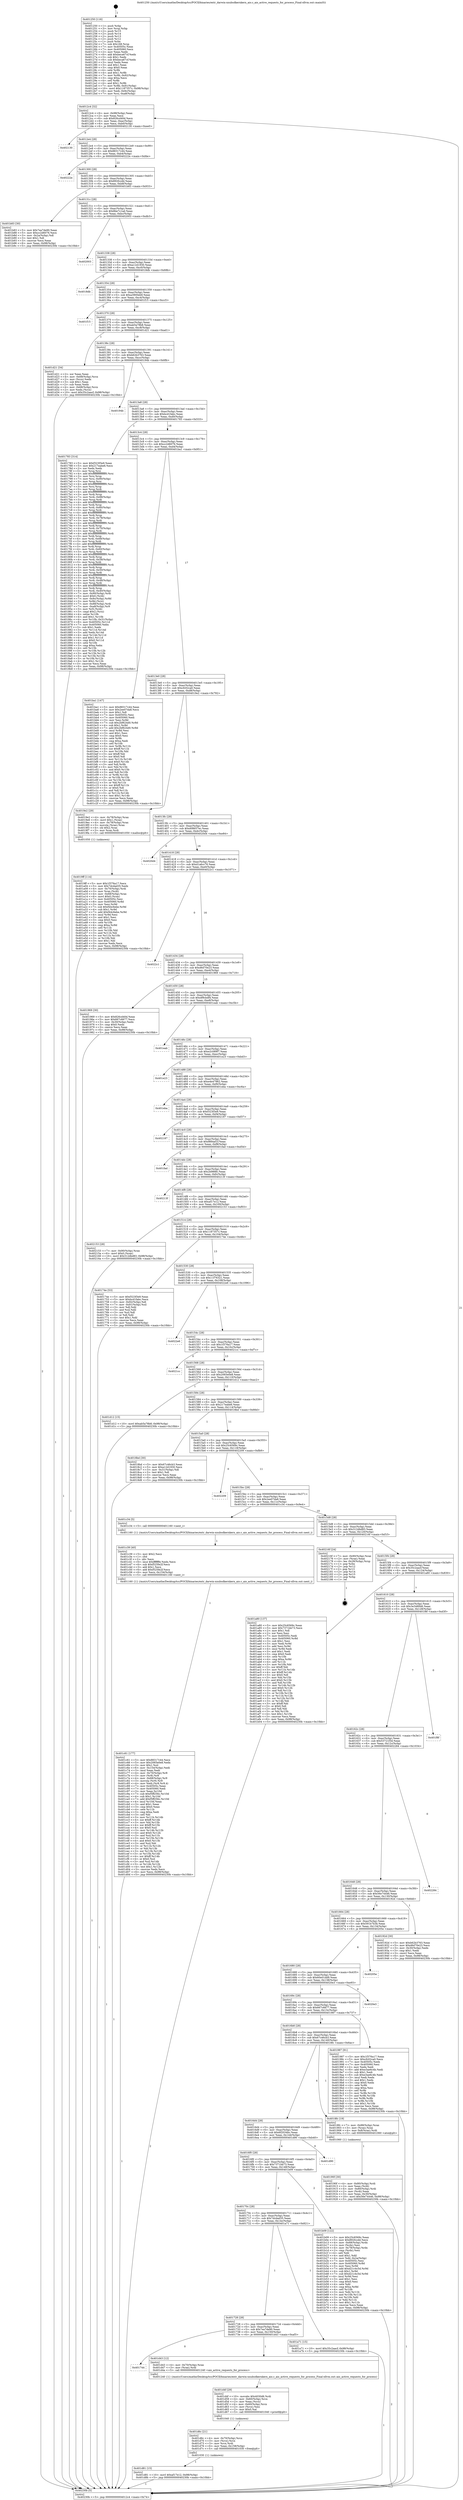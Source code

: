digraph "0x401250" {
  label = "0x401250 (/mnt/c/Users/mathe/Desktop/tcc/POCII/binaries/extr_darwin-xnubsdkernkern_aio.c_aio_active_requests_for_process_Final-ollvm.out::main(0))"
  labelloc = "t"
  node[shape=record]

  Entry [label="",width=0.3,height=0.3,shape=circle,fillcolor=black,style=filled]
  "0x4012c4" [label="{
     0x4012c4 [32]\l
     | [instrs]\l
     &nbsp;&nbsp;0x4012c4 \<+6\>: mov -0x98(%rbp),%eax\l
     &nbsp;&nbsp;0x4012ca \<+2\>: mov %eax,%ecx\l
     &nbsp;&nbsp;0x4012cc \<+6\>: sub $0x826cd40d,%ecx\l
     &nbsp;&nbsp;0x4012d2 \<+6\>: mov %eax,-0xac(%rbp)\l
     &nbsp;&nbsp;0x4012d8 \<+6\>: mov %ecx,-0xb0(%rbp)\l
     &nbsp;&nbsp;0x4012de \<+6\>: je 0000000000402130 \<main+0xee0\>\l
  }"]
  "0x402130" [label="{
     0x402130\l
  }", style=dashed]
  "0x4012e4" [label="{
     0x4012e4 [28]\l
     | [instrs]\l
     &nbsp;&nbsp;0x4012e4 \<+5\>: jmp 00000000004012e9 \<main+0x99\>\l
     &nbsp;&nbsp;0x4012e9 \<+6\>: mov -0xac(%rbp),%eax\l
     &nbsp;&nbsp;0x4012ef \<+5\>: sub $0x88317c44,%eax\l
     &nbsp;&nbsp;0x4012f4 \<+6\>: mov %eax,-0xb4(%rbp)\l
     &nbsp;&nbsp;0x4012fa \<+6\>: je 000000000040222e \<main+0xfde\>\l
  }"]
  Exit [label="",width=0.3,height=0.3,shape=circle,fillcolor=black,style=filled,peripheries=2]
  "0x40222e" [label="{
     0x40222e\l
  }", style=dashed]
  "0x401300" [label="{
     0x401300 [28]\l
     | [instrs]\l
     &nbsp;&nbsp;0x401300 \<+5\>: jmp 0000000000401305 \<main+0xb5\>\l
     &nbsp;&nbsp;0x401305 \<+6\>: mov -0xac(%rbp),%eax\l
     &nbsp;&nbsp;0x40130b \<+5\>: sub $0x892fccdd,%eax\l
     &nbsp;&nbsp;0x401310 \<+6\>: mov %eax,-0xb8(%rbp)\l
     &nbsp;&nbsp;0x401316 \<+6\>: je 0000000000401b83 \<main+0x933\>\l
  }"]
  "0x401d81" [label="{
     0x401d81 [15]\l
     | [instrs]\l
     &nbsp;&nbsp;0x401d81 \<+10\>: movl $0xaf17e12,-0x98(%rbp)\l
     &nbsp;&nbsp;0x401d8b \<+5\>: jmp 000000000040230b \<main+0x10bb\>\l
  }"]
  "0x401b83" [label="{
     0x401b83 [30]\l
     | [instrs]\l
     &nbsp;&nbsp;0x401b83 \<+5\>: mov $0x7ea7de90,%eax\l
     &nbsp;&nbsp;0x401b88 \<+5\>: mov $0xcc2d6076,%ecx\l
     &nbsp;&nbsp;0x401b8d \<+3\>: mov -0x2a(%rbp),%dl\l
     &nbsp;&nbsp;0x401b90 \<+3\>: test $0x1,%dl\l
     &nbsp;&nbsp;0x401b93 \<+3\>: cmovne %ecx,%eax\l
     &nbsp;&nbsp;0x401b96 \<+6\>: mov %eax,-0x98(%rbp)\l
     &nbsp;&nbsp;0x401b9c \<+5\>: jmp 000000000040230b \<main+0x10bb\>\l
  }"]
  "0x40131c" [label="{
     0x40131c [28]\l
     | [instrs]\l
     &nbsp;&nbsp;0x40131c \<+5\>: jmp 0000000000401321 \<main+0xd1\>\l
     &nbsp;&nbsp;0x401321 \<+6\>: mov -0xac(%rbp),%eax\l
     &nbsp;&nbsp;0x401327 \<+5\>: sub $0x8be7c1ad,%eax\l
     &nbsp;&nbsp;0x40132c \<+6\>: mov %eax,-0xbc(%rbp)\l
     &nbsp;&nbsp;0x401332 \<+6\>: je 0000000000402003 \<main+0xdb3\>\l
  }"]
  "0x401d6c" [label="{
     0x401d6c [21]\l
     | [instrs]\l
     &nbsp;&nbsp;0x401d6c \<+4\>: mov -0x70(%rbp),%rcx\l
     &nbsp;&nbsp;0x401d70 \<+3\>: mov (%rcx),%rcx\l
     &nbsp;&nbsp;0x401d73 \<+3\>: mov %rcx,%rdi\l
     &nbsp;&nbsp;0x401d76 \<+6\>: mov %eax,-0x158(%rbp)\l
     &nbsp;&nbsp;0x401d7c \<+5\>: call 0000000000401030 \<free@plt\>\l
     | [calls]\l
     &nbsp;&nbsp;0x401030 \{1\} (unknown)\l
  }"]
  "0x402003" [label="{
     0x402003\l
  }", style=dashed]
  "0x401338" [label="{
     0x401338 [28]\l
     | [instrs]\l
     &nbsp;&nbsp;0x401338 \<+5\>: jmp 000000000040133d \<main+0xed\>\l
     &nbsp;&nbsp;0x40133d \<+6\>: mov -0xac(%rbp),%eax\l
     &nbsp;&nbsp;0x401343 \<+5\>: sub $0xa12d1930,%eax\l
     &nbsp;&nbsp;0x401348 \<+6\>: mov %eax,-0xc0(%rbp)\l
     &nbsp;&nbsp;0x40134e \<+6\>: je 00000000004018db \<main+0x68b\>\l
  }"]
  "0x401d4f" [label="{
     0x401d4f [29]\l
     | [instrs]\l
     &nbsp;&nbsp;0x401d4f \<+10\>: movabs $0x4030d6,%rdi\l
     &nbsp;&nbsp;0x401d59 \<+4\>: mov -0x60(%rbp),%rcx\l
     &nbsp;&nbsp;0x401d5d \<+2\>: mov %eax,(%rcx)\l
     &nbsp;&nbsp;0x401d5f \<+4\>: mov -0x60(%rbp),%rcx\l
     &nbsp;&nbsp;0x401d63 \<+2\>: mov (%rcx),%esi\l
     &nbsp;&nbsp;0x401d65 \<+2\>: mov $0x0,%al\l
     &nbsp;&nbsp;0x401d67 \<+5\>: call 0000000000401040 \<printf@plt\>\l
     | [calls]\l
     &nbsp;&nbsp;0x401040 \{1\} (unknown)\l
  }"]
  "0x4018db" [label="{
     0x4018db\l
  }", style=dashed]
  "0x401354" [label="{
     0x401354 [28]\l
     | [instrs]\l
     &nbsp;&nbsp;0x401354 \<+5\>: jmp 0000000000401359 \<main+0x109\>\l
     &nbsp;&nbsp;0x401359 \<+6\>: mov -0xac(%rbp),%eax\l
     &nbsp;&nbsp;0x40135f \<+5\>: sub $0xa3900eb9,%eax\l
     &nbsp;&nbsp;0x401364 \<+6\>: mov %eax,-0xc4(%rbp)\l
     &nbsp;&nbsp;0x40136a \<+6\>: je 0000000000401f15 \<main+0xcc5\>\l
  }"]
  "0x401744" [label="{
     0x401744\l
  }", style=dashed]
  "0x401f15" [label="{
     0x401f15\l
  }", style=dashed]
  "0x401370" [label="{
     0x401370 [28]\l
     | [instrs]\l
     &nbsp;&nbsp;0x401370 \<+5\>: jmp 0000000000401375 \<main+0x125\>\l
     &nbsp;&nbsp;0x401375 \<+6\>: mov -0xac(%rbp),%eax\l
     &nbsp;&nbsp;0x40137b \<+5\>: sub $0xab5a78b8,%eax\l
     &nbsp;&nbsp;0x401380 \<+6\>: mov %eax,-0xc8(%rbp)\l
     &nbsp;&nbsp;0x401386 \<+6\>: je 0000000000401d21 \<main+0xad1\>\l
  }"]
  "0x401d43" [label="{
     0x401d43 [12]\l
     | [instrs]\l
     &nbsp;&nbsp;0x401d43 \<+4\>: mov -0x70(%rbp),%rax\l
     &nbsp;&nbsp;0x401d47 \<+3\>: mov (%rax),%rdi\l
     &nbsp;&nbsp;0x401d4a \<+5\>: call 0000000000401240 \<aio_active_requests_for_process\>\l
     | [calls]\l
     &nbsp;&nbsp;0x401240 \{1\} (/mnt/c/Users/mathe/Desktop/tcc/POCII/binaries/extr_darwin-xnubsdkernkern_aio.c_aio_active_requests_for_process_Final-ollvm.out::aio_active_requests_for_process)\l
  }"]
  "0x401d21" [label="{
     0x401d21 [34]\l
     | [instrs]\l
     &nbsp;&nbsp;0x401d21 \<+2\>: xor %eax,%eax\l
     &nbsp;&nbsp;0x401d23 \<+4\>: mov -0x68(%rbp),%rcx\l
     &nbsp;&nbsp;0x401d27 \<+2\>: mov (%rcx),%edx\l
     &nbsp;&nbsp;0x401d29 \<+3\>: sub $0x1,%eax\l
     &nbsp;&nbsp;0x401d2c \<+2\>: sub %eax,%edx\l
     &nbsp;&nbsp;0x401d2e \<+4\>: mov -0x68(%rbp),%rcx\l
     &nbsp;&nbsp;0x401d32 \<+2\>: mov %edx,(%rcx)\l
     &nbsp;&nbsp;0x401d34 \<+10\>: movl $0x35c2aacf,-0x98(%rbp)\l
     &nbsp;&nbsp;0x401d3e \<+5\>: jmp 000000000040230b \<main+0x10bb\>\l
  }"]
  "0x40138c" [label="{
     0x40138c [28]\l
     | [instrs]\l
     &nbsp;&nbsp;0x40138c \<+5\>: jmp 0000000000401391 \<main+0x141\>\l
     &nbsp;&nbsp;0x401391 \<+6\>: mov -0xac(%rbp),%eax\l
     &nbsp;&nbsp;0x401397 \<+5\>: sub $0xb62b3763,%eax\l
     &nbsp;&nbsp;0x40139c \<+6\>: mov %eax,-0xcc(%rbp)\l
     &nbsp;&nbsp;0x4013a2 \<+6\>: je 000000000040194b \<main+0x6fb\>\l
  }"]
  "0x401c61" [label="{
     0x401c61 [177]\l
     | [instrs]\l
     &nbsp;&nbsp;0x401c61 \<+5\>: mov $0x88317c44,%ecx\l
     &nbsp;&nbsp;0x401c66 \<+5\>: mov $0x2065e0e8,%edx\l
     &nbsp;&nbsp;0x401c6b \<+3\>: mov $0x1,%sil\l
     &nbsp;&nbsp;0x401c6e \<+6\>: mov -0x154(%rbp),%edi\l
     &nbsp;&nbsp;0x401c74 \<+3\>: imul %eax,%edi\l
     &nbsp;&nbsp;0x401c77 \<+4\>: mov -0x70(%rbp),%r8\l
     &nbsp;&nbsp;0x401c7b \<+3\>: mov (%r8),%r8\l
     &nbsp;&nbsp;0x401c7e \<+4\>: mov -0x68(%rbp),%r9\l
     &nbsp;&nbsp;0x401c82 \<+3\>: movslq (%r9),%r9\l
     &nbsp;&nbsp;0x401c85 \<+4\>: mov %edi,(%r8,%r9,4)\l
     &nbsp;&nbsp;0x401c89 \<+7\>: mov 0x40505c,%eax\l
     &nbsp;&nbsp;0x401c90 \<+7\>: mov 0x405060,%edi\l
     &nbsp;&nbsp;0x401c97 \<+3\>: mov %eax,%r10d\l
     &nbsp;&nbsp;0x401c9a \<+7\>: sub $0xf5ff256c,%r10d\l
     &nbsp;&nbsp;0x401ca1 \<+4\>: sub $0x1,%r10d\l
     &nbsp;&nbsp;0x401ca5 \<+7\>: add $0xf5ff256c,%r10d\l
     &nbsp;&nbsp;0x401cac \<+4\>: imul %r10d,%eax\l
     &nbsp;&nbsp;0x401cb0 \<+3\>: and $0x1,%eax\l
     &nbsp;&nbsp;0x401cb3 \<+3\>: cmp $0x0,%eax\l
     &nbsp;&nbsp;0x401cb6 \<+4\>: sete %r11b\l
     &nbsp;&nbsp;0x401cba \<+3\>: cmp $0xa,%edi\l
     &nbsp;&nbsp;0x401cbd \<+3\>: setl %bl\l
     &nbsp;&nbsp;0x401cc0 \<+3\>: mov %r11b,%r14b\l
     &nbsp;&nbsp;0x401cc3 \<+4\>: xor $0xff,%r14b\l
     &nbsp;&nbsp;0x401cc7 \<+3\>: mov %bl,%r15b\l
     &nbsp;&nbsp;0x401cca \<+4\>: xor $0xff,%r15b\l
     &nbsp;&nbsp;0x401cce \<+4\>: xor $0x0,%sil\l
     &nbsp;&nbsp;0x401cd2 \<+3\>: mov %r14b,%r12b\l
     &nbsp;&nbsp;0x401cd5 \<+4\>: and $0x0,%r12b\l
     &nbsp;&nbsp;0x401cd9 \<+3\>: and %sil,%r11b\l
     &nbsp;&nbsp;0x401cdc \<+3\>: mov %r15b,%r13b\l
     &nbsp;&nbsp;0x401cdf \<+4\>: and $0x0,%r13b\l
     &nbsp;&nbsp;0x401ce3 \<+3\>: and %sil,%bl\l
     &nbsp;&nbsp;0x401ce6 \<+3\>: or %r11b,%r12b\l
     &nbsp;&nbsp;0x401ce9 \<+3\>: or %bl,%r13b\l
     &nbsp;&nbsp;0x401cec \<+3\>: xor %r13b,%r12b\l
     &nbsp;&nbsp;0x401cef \<+3\>: or %r15b,%r14b\l
     &nbsp;&nbsp;0x401cf2 \<+4\>: xor $0xff,%r14b\l
     &nbsp;&nbsp;0x401cf6 \<+4\>: or $0x0,%sil\l
     &nbsp;&nbsp;0x401cfa \<+3\>: and %sil,%r14b\l
     &nbsp;&nbsp;0x401cfd \<+3\>: or %r14b,%r12b\l
     &nbsp;&nbsp;0x401d00 \<+4\>: test $0x1,%r12b\l
     &nbsp;&nbsp;0x401d04 \<+3\>: cmovne %edx,%ecx\l
     &nbsp;&nbsp;0x401d07 \<+6\>: mov %ecx,-0x98(%rbp)\l
     &nbsp;&nbsp;0x401d0d \<+5\>: jmp 000000000040230b \<main+0x10bb\>\l
  }"]
  "0x40194b" [label="{
     0x40194b\l
  }", style=dashed]
  "0x4013a8" [label="{
     0x4013a8 [28]\l
     | [instrs]\l
     &nbsp;&nbsp;0x4013a8 \<+5\>: jmp 00000000004013ad \<main+0x15d\>\l
     &nbsp;&nbsp;0x4013ad \<+6\>: mov -0xac(%rbp),%eax\l
     &nbsp;&nbsp;0x4013b3 \<+5\>: sub $0xbcd1fabc,%eax\l
     &nbsp;&nbsp;0x4013b8 \<+6\>: mov %eax,-0xd0(%rbp)\l
     &nbsp;&nbsp;0x4013be \<+6\>: je 0000000000401783 \<main+0x533\>\l
  }"]
  "0x401c39" [label="{
     0x401c39 [40]\l
     | [instrs]\l
     &nbsp;&nbsp;0x401c39 \<+5\>: mov $0x2,%ecx\l
     &nbsp;&nbsp;0x401c3e \<+1\>: cltd\l
     &nbsp;&nbsp;0x401c3f \<+2\>: idiv %ecx\l
     &nbsp;&nbsp;0x401c41 \<+6\>: imul $0xfffffffe,%edx,%ecx\l
     &nbsp;&nbsp;0x401c47 \<+6\>: sub $0xf525fe2f,%ecx\l
     &nbsp;&nbsp;0x401c4d \<+3\>: add $0x1,%ecx\l
     &nbsp;&nbsp;0x401c50 \<+6\>: add $0xf525fe2f,%ecx\l
     &nbsp;&nbsp;0x401c56 \<+6\>: mov %ecx,-0x154(%rbp)\l
     &nbsp;&nbsp;0x401c5c \<+5\>: call 0000000000401160 \<next_i\>\l
     | [calls]\l
     &nbsp;&nbsp;0x401160 \{1\} (/mnt/c/Users/mathe/Desktop/tcc/POCII/binaries/extr_darwin-xnubsdkernkern_aio.c_aio_active_requests_for_process_Final-ollvm.out::next_i)\l
  }"]
  "0x401783" [label="{
     0x401783 [314]\l
     | [instrs]\l
     &nbsp;&nbsp;0x401783 \<+5\>: mov $0xf323f3e9,%eax\l
     &nbsp;&nbsp;0x401788 \<+5\>: mov $0x217eabe6,%ecx\l
     &nbsp;&nbsp;0x40178d \<+2\>: xor %edx,%edx\l
     &nbsp;&nbsp;0x40178f \<+3\>: mov %rsp,%rsi\l
     &nbsp;&nbsp;0x401792 \<+4\>: add $0xfffffffffffffff0,%rsi\l
     &nbsp;&nbsp;0x401796 \<+3\>: mov %rsi,%rsp\l
     &nbsp;&nbsp;0x401799 \<+7\>: mov %rsi,-0x90(%rbp)\l
     &nbsp;&nbsp;0x4017a0 \<+3\>: mov %rsp,%rsi\l
     &nbsp;&nbsp;0x4017a3 \<+4\>: add $0xfffffffffffffff0,%rsi\l
     &nbsp;&nbsp;0x4017a7 \<+3\>: mov %rsi,%rsp\l
     &nbsp;&nbsp;0x4017aa \<+3\>: mov %rsp,%rdi\l
     &nbsp;&nbsp;0x4017ad \<+4\>: add $0xfffffffffffffff0,%rdi\l
     &nbsp;&nbsp;0x4017b1 \<+3\>: mov %rdi,%rsp\l
     &nbsp;&nbsp;0x4017b4 \<+7\>: mov %rdi,-0x88(%rbp)\l
     &nbsp;&nbsp;0x4017bb \<+3\>: mov %rsp,%rdi\l
     &nbsp;&nbsp;0x4017be \<+4\>: add $0xfffffffffffffff0,%rdi\l
     &nbsp;&nbsp;0x4017c2 \<+3\>: mov %rdi,%rsp\l
     &nbsp;&nbsp;0x4017c5 \<+4\>: mov %rdi,-0x80(%rbp)\l
     &nbsp;&nbsp;0x4017c9 \<+3\>: mov %rsp,%rdi\l
     &nbsp;&nbsp;0x4017cc \<+4\>: add $0xfffffffffffffff0,%rdi\l
     &nbsp;&nbsp;0x4017d0 \<+3\>: mov %rdi,%rsp\l
     &nbsp;&nbsp;0x4017d3 \<+4\>: mov %rdi,-0x78(%rbp)\l
     &nbsp;&nbsp;0x4017d7 \<+3\>: mov %rsp,%rdi\l
     &nbsp;&nbsp;0x4017da \<+4\>: add $0xfffffffffffffff0,%rdi\l
     &nbsp;&nbsp;0x4017de \<+3\>: mov %rdi,%rsp\l
     &nbsp;&nbsp;0x4017e1 \<+4\>: mov %rdi,-0x70(%rbp)\l
     &nbsp;&nbsp;0x4017e5 \<+3\>: mov %rsp,%rdi\l
     &nbsp;&nbsp;0x4017e8 \<+4\>: add $0xfffffffffffffff0,%rdi\l
     &nbsp;&nbsp;0x4017ec \<+3\>: mov %rdi,%rsp\l
     &nbsp;&nbsp;0x4017ef \<+4\>: mov %rdi,-0x68(%rbp)\l
     &nbsp;&nbsp;0x4017f3 \<+3\>: mov %rsp,%rdi\l
     &nbsp;&nbsp;0x4017f6 \<+4\>: add $0xfffffffffffffff0,%rdi\l
     &nbsp;&nbsp;0x4017fa \<+3\>: mov %rdi,%rsp\l
     &nbsp;&nbsp;0x4017fd \<+4\>: mov %rdi,-0x60(%rbp)\l
     &nbsp;&nbsp;0x401801 \<+3\>: mov %rsp,%rdi\l
     &nbsp;&nbsp;0x401804 \<+4\>: add $0xfffffffffffffff0,%rdi\l
     &nbsp;&nbsp;0x401808 \<+3\>: mov %rdi,%rsp\l
     &nbsp;&nbsp;0x40180b \<+4\>: mov %rdi,-0x58(%rbp)\l
     &nbsp;&nbsp;0x40180f \<+3\>: mov %rsp,%rdi\l
     &nbsp;&nbsp;0x401812 \<+4\>: add $0xfffffffffffffff0,%rdi\l
     &nbsp;&nbsp;0x401816 \<+3\>: mov %rdi,%rsp\l
     &nbsp;&nbsp;0x401819 \<+4\>: mov %rdi,-0x50(%rbp)\l
     &nbsp;&nbsp;0x40181d \<+3\>: mov %rsp,%rdi\l
     &nbsp;&nbsp;0x401820 \<+4\>: add $0xfffffffffffffff0,%rdi\l
     &nbsp;&nbsp;0x401824 \<+3\>: mov %rdi,%rsp\l
     &nbsp;&nbsp;0x401827 \<+4\>: mov %rdi,-0x48(%rbp)\l
     &nbsp;&nbsp;0x40182b \<+3\>: mov %rsp,%rdi\l
     &nbsp;&nbsp;0x40182e \<+4\>: add $0xfffffffffffffff0,%rdi\l
     &nbsp;&nbsp;0x401832 \<+3\>: mov %rdi,%rsp\l
     &nbsp;&nbsp;0x401835 \<+4\>: mov %rdi,-0x40(%rbp)\l
     &nbsp;&nbsp;0x401839 \<+7\>: mov -0x90(%rbp),%rdi\l
     &nbsp;&nbsp;0x401840 \<+6\>: movl $0x0,(%rdi)\l
     &nbsp;&nbsp;0x401846 \<+7\>: mov -0x9c(%rbp),%r8d\l
     &nbsp;&nbsp;0x40184d \<+3\>: mov %r8d,(%rsi)\l
     &nbsp;&nbsp;0x401850 \<+7\>: mov -0x88(%rbp),%rdi\l
     &nbsp;&nbsp;0x401857 \<+7\>: mov -0xa8(%rbp),%r9\l
     &nbsp;&nbsp;0x40185e \<+3\>: mov %r9,(%rdi)\l
     &nbsp;&nbsp;0x401861 \<+3\>: cmpl $0x2,(%rsi)\l
     &nbsp;&nbsp;0x401864 \<+4\>: setne %r10b\l
     &nbsp;&nbsp;0x401868 \<+4\>: and $0x1,%r10b\l
     &nbsp;&nbsp;0x40186c \<+4\>: mov %r10b,-0x31(%rbp)\l
     &nbsp;&nbsp;0x401870 \<+8\>: mov 0x40505c,%r11d\l
     &nbsp;&nbsp;0x401878 \<+7\>: mov 0x405060,%ebx\l
     &nbsp;&nbsp;0x40187f \<+3\>: sub $0x1,%edx\l
     &nbsp;&nbsp;0x401882 \<+3\>: mov %r11d,%r14d\l
     &nbsp;&nbsp;0x401885 \<+3\>: add %edx,%r14d\l
     &nbsp;&nbsp;0x401888 \<+4\>: imul %r14d,%r11d\l
     &nbsp;&nbsp;0x40188c \<+4\>: and $0x1,%r11d\l
     &nbsp;&nbsp;0x401890 \<+4\>: cmp $0x0,%r11d\l
     &nbsp;&nbsp;0x401894 \<+4\>: sete %r10b\l
     &nbsp;&nbsp;0x401898 \<+3\>: cmp $0xa,%ebx\l
     &nbsp;&nbsp;0x40189b \<+4\>: setl %r15b\l
     &nbsp;&nbsp;0x40189f \<+3\>: mov %r10b,%r12b\l
     &nbsp;&nbsp;0x4018a2 \<+3\>: and %r15b,%r12b\l
     &nbsp;&nbsp;0x4018a5 \<+3\>: xor %r15b,%r10b\l
     &nbsp;&nbsp;0x4018a8 \<+3\>: or %r10b,%r12b\l
     &nbsp;&nbsp;0x4018ab \<+4\>: test $0x1,%r12b\l
     &nbsp;&nbsp;0x4018af \<+3\>: cmovne %ecx,%eax\l
     &nbsp;&nbsp;0x4018b2 \<+6\>: mov %eax,-0x98(%rbp)\l
     &nbsp;&nbsp;0x4018b8 \<+5\>: jmp 000000000040230b \<main+0x10bb\>\l
  }"]
  "0x4013c4" [label="{
     0x4013c4 [28]\l
     | [instrs]\l
     &nbsp;&nbsp;0x4013c4 \<+5\>: jmp 00000000004013c9 \<main+0x179\>\l
     &nbsp;&nbsp;0x4013c9 \<+6\>: mov -0xac(%rbp),%eax\l
     &nbsp;&nbsp;0x4013cf \<+5\>: sub $0xcc2d6076,%eax\l
     &nbsp;&nbsp;0x4013d4 \<+6\>: mov %eax,-0xd4(%rbp)\l
     &nbsp;&nbsp;0x4013da \<+6\>: je 0000000000401ba1 \<main+0x951\>\l
  }"]
  "0x401728" [label="{
     0x401728 [28]\l
     | [instrs]\l
     &nbsp;&nbsp;0x401728 \<+5\>: jmp 000000000040172d \<main+0x4dd\>\l
     &nbsp;&nbsp;0x40172d \<+6\>: mov -0xac(%rbp),%eax\l
     &nbsp;&nbsp;0x401733 \<+5\>: sub $0x7ea7de90,%eax\l
     &nbsp;&nbsp;0x401738 \<+6\>: mov %eax,-0x150(%rbp)\l
     &nbsp;&nbsp;0x40173e \<+6\>: je 0000000000401d43 \<main+0xaf3\>\l
  }"]
  "0x401ba1" [label="{
     0x401ba1 [147]\l
     | [instrs]\l
     &nbsp;&nbsp;0x401ba1 \<+5\>: mov $0x88317c44,%eax\l
     &nbsp;&nbsp;0x401ba6 \<+5\>: mov $0x2ee07da8,%ecx\l
     &nbsp;&nbsp;0x401bab \<+2\>: mov $0x1,%dl\l
     &nbsp;&nbsp;0x401bad \<+7\>: mov 0x40505c,%esi\l
     &nbsp;&nbsp;0x401bb4 \<+7\>: mov 0x405060,%edi\l
     &nbsp;&nbsp;0x401bbb \<+3\>: mov %esi,%r8d\l
     &nbsp;&nbsp;0x401bbe \<+7\>: sub $0x2bf624d0,%r8d\l
     &nbsp;&nbsp;0x401bc5 \<+4\>: sub $0x1,%r8d\l
     &nbsp;&nbsp;0x401bc9 \<+7\>: add $0x2bf624d0,%r8d\l
     &nbsp;&nbsp;0x401bd0 \<+4\>: imul %r8d,%esi\l
     &nbsp;&nbsp;0x401bd4 \<+3\>: and $0x1,%esi\l
     &nbsp;&nbsp;0x401bd7 \<+3\>: cmp $0x0,%esi\l
     &nbsp;&nbsp;0x401bda \<+4\>: sete %r9b\l
     &nbsp;&nbsp;0x401bde \<+3\>: cmp $0xa,%edi\l
     &nbsp;&nbsp;0x401be1 \<+4\>: setl %r10b\l
     &nbsp;&nbsp;0x401be5 \<+3\>: mov %r9b,%r11b\l
     &nbsp;&nbsp;0x401be8 \<+4\>: xor $0xff,%r11b\l
     &nbsp;&nbsp;0x401bec \<+3\>: mov %r10b,%bl\l
     &nbsp;&nbsp;0x401bef \<+3\>: xor $0xff,%bl\l
     &nbsp;&nbsp;0x401bf2 \<+3\>: xor $0x0,%dl\l
     &nbsp;&nbsp;0x401bf5 \<+3\>: mov %r11b,%r14b\l
     &nbsp;&nbsp;0x401bf8 \<+4\>: and $0x0,%r14b\l
     &nbsp;&nbsp;0x401bfc \<+3\>: and %dl,%r9b\l
     &nbsp;&nbsp;0x401bff \<+3\>: mov %bl,%r15b\l
     &nbsp;&nbsp;0x401c02 \<+4\>: and $0x0,%r15b\l
     &nbsp;&nbsp;0x401c06 \<+3\>: and %dl,%r10b\l
     &nbsp;&nbsp;0x401c09 \<+3\>: or %r9b,%r14b\l
     &nbsp;&nbsp;0x401c0c \<+3\>: or %r10b,%r15b\l
     &nbsp;&nbsp;0x401c0f \<+3\>: xor %r15b,%r14b\l
     &nbsp;&nbsp;0x401c12 \<+3\>: or %bl,%r11b\l
     &nbsp;&nbsp;0x401c15 \<+4\>: xor $0xff,%r11b\l
     &nbsp;&nbsp;0x401c19 \<+3\>: or $0x0,%dl\l
     &nbsp;&nbsp;0x401c1c \<+3\>: and %dl,%r11b\l
     &nbsp;&nbsp;0x401c1f \<+3\>: or %r11b,%r14b\l
     &nbsp;&nbsp;0x401c22 \<+4\>: test $0x1,%r14b\l
     &nbsp;&nbsp;0x401c26 \<+3\>: cmovne %ecx,%eax\l
     &nbsp;&nbsp;0x401c29 \<+6\>: mov %eax,-0x98(%rbp)\l
     &nbsp;&nbsp;0x401c2f \<+5\>: jmp 000000000040230b \<main+0x10bb\>\l
  }"]
  "0x4013e0" [label="{
     0x4013e0 [28]\l
     | [instrs]\l
     &nbsp;&nbsp;0x4013e0 \<+5\>: jmp 00000000004013e5 \<main+0x195\>\l
     &nbsp;&nbsp;0x4013e5 \<+6\>: mov -0xac(%rbp),%eax\l
     &nbsp;&nbsp;0x4013eb \<+5\>: sub $0xcfc02ca0,%eax\l
     &nbsp;&nbsp;0x4013f0 \<+6\>: mov %eax,-0xd8(%rbp)\l
     &nbsp;&nbsp;0x4013f6 \<+6\>: je 00000000004019e2 \<main+0x792\>\l
  }"]
  "0x401a71" [label="{
     0x401a71 [15]\l
     | [instrs]\l
     &nbsp;&nbsp;0x401a71 \<+10\>: movl $0x35c2aacf,-0x98(%rbp)\l
     &nbsp;&nbsp;0x401a7b \<+5\>: jmp 000000000040230b \<main+0x10bb\>\l
  }"]
  "0x4019e2" [label="{
     0x4019e2 [29]\l
     | [instrs]\l
     &nbsp;&nbsp;0x4019e2 \<+4\>: mov -0x78(%rbp),%rax\l
     &nbsp;&nbsp;0x4019e6 \<+6\>: movl $0x1,(%rax)\l
     &nbsp;&nbsp;0x4019ec \<+4\>: mov -0x78(%rbp),%rax\l
     &nbsp;&nbsp;0x4019f0 \<+3\>: movslq (%rax),%rax\l
     &nbsp;&nbsp;0x4019f3 \<+4\>: shl $0x2,%rax\l
     &nbsp;&nbsp;0x4019f7 \<+3\>: mov %rax,%rdi\l
     &nbsp;&nbsp;0x4019fa \<+5\>: call 0000000000401050 \<malloc@plt\>\l
     | [calls]\l
     &nbsp;&nbsp;0x401050 \{1\} (unknown)\l
  }"]
  "0x4013fc" [label="{
     0x4013fc [28]\l
     | [instrs]\l
     &nbsp;&nbsp;0x4013fc \<+5\>: jmp 0000000000401401 \<main+0x1b1\>\l
     &nbsp;&nbsp;0x401401 \<+6\>: mov -0xac(%rbp),%eax\l
     &nbsp;&nbsp;0x401407 \<+5\>: sub $0xd08657ec,%eax\l
     &nbsp;&nbsp;0x40140c \<+6\>: mov %eax,-0xdc(%rbp)\l
     &nbsp;&nbsp;0x401412 \<+6\>: je 00000000004020d4 \<main+0xe84\>\l
  }"]
  "0x40170c" [label="{
     0x40170c [28]\l
     | [instrs]\l
     &nbsp;&nbsp;0x40170c \<+5\>: jmp 0000000000401711 \<main+0x4c1\>\l
     &nbsp;&nbsp;0x401711 \<+6\>: mov -0xac(%rbp),%eax\l
     &nbsp;&nbsp;0x401717 \<+5\>: sub $0x7dcdad35,%eax\l
     &nbsp;&nbsp;0x40171c \<+6\>: mov %eax,-0x14c(%rbp)\l
     &nbsp;&nbsp;0x401722 \<+6\>: je 0000000000401a71 \<main+0x821\>\l
  }"]
  "0x4020d4" [label="{
     0x4020d4\l
  }", style=dashed]
  "0x401418" [label="{
     0x401418 [28]\l
     | [instrs]\l
     &nbsp;&nbsp;0x401418 \<+5\>: jmp 000000000040141d \<main+0x1cd\>\l
     &nbsp;&nbsp;0x40141d \<+6\>: mov -0xac(%rbp),%eax\l
     &nbsp;&nbsp;0x401423 \<+5\>: sub $0xd1a6cc76,%eax\l
     &nbsp;&nbsp;0x401428 \<+6\>: mov %eax,-0xe0(%rbp)\l
     &nbsp;&nbsp;0x40142e \<+6\>: je 00000000004022c1 \<main+0x1071\>\l
  }"]
  "0x401b09" [label="{
     0x401b09 [122]\l
     | [instrs]\l
     &nbsp;&nbsp;0x401b09 \<+5\>: mov $0x25c6569c,%eax\l
     &nbsp;&nbsp;0x401b0e \<+5\>: mov $0x892fccdd,%ecx\l
     &nbsp;&nbsp;0x401b13 \<+4\>: mov -0x68(%rbp),%rdx\l
     &nbsp;&nbsp;0x401b17 \<+2\>: mov (%rdx),%esi\l
     &nbsp;&nbsp;0x401b19 \<+4\>: mov -0x78(%rbp),%rdx\l
     &nbsp;&nbsp;0x401b1d \<+2\>: cmp (%rdx),%esi\l
     &nbsp;&nbsp;0x401b1f \<+4\>: setl %dil\l
     &nbsp;&nbsp;0x401b23 \<+4\>: and $0x1,%dil\l
     &nbsp;&nbsp;0x401b27 \<+4\>: mov %dil,-0x2a(%rbp)\l
     &nbsp;&nbsp;0x401b2b \<+7\>: mov 0x40505c,%esi\l
     &nbsp;&nbsp;0x401b32 \<+8\>: mov 0x405060,%r8d\l
     &nbsp;&nbsp;0x401b3a \<+3\>: mov %esi,%r9d\l
     &nbsp;&nbsp;0x401b3d \<+7\>: add $0xd21c4c5d,%r9d\l
     &nbsp;&nbsp;0x401b44 \<+4\>: sub $0x1,%r9d\l
     &nbsp;&nbsp;0x401b48 \<+7\>: sub $0xd21c4c5d,%r9d\l
     &nbsp;&nbsp;0x401b4f \<+4\>: imul %r9d,%esi\l
     &nbsp;&nbsp;0x401b53 \<+3\>: and $0x1,%esi\l
     &nbsp;&nbsp;0x401b56 \<+3\>: cmp $0x0,%esi\l
     &nbsp;&nbsp;0x401b59 \<+4\>: sete %dil\l
     &nbsp;&nbsp;0x401b5d \<+4\>: cmp $0xa,%r8d\l
     &nbsp;&nbsp;0x401b61 \<+4\>: setl %r10b\l
     &nbsp;&nbsp;0x401b65 \<+3\>: mov %dil,%r11b\l
     &nbsp;&nbsp;0x401b68 \<+3\>: and %r10b,%r11b\l
     &nbsp;&nbsp;0x401b6b \<+3\>: xor %r10b,%dil\l
     &nbsp;&nbsp;0x401b6e \<+3\>: or %dil,%r11b\l
     &nbsp;&nbsp;0x401b71 \<+4\>: test $0x1,%r11b\l
     &nbsp;&nbsp;0x401b75 \<+3\>: cmovne %ecx,%eax\l
     &nbsp;&nbsp;0x401b78 \<+6\>: mov %eax,-0x98(%rbp)\l
     &nbsp;&nbsp;0x401b7e \<+5\>: jmp 000000000040230b \<main+0x10bb\>\l
  }"]
  "0x4022c1" [label="{
     0x4022c1\l
  }", style=dashed]
  "0x401434" [label="{
     0x401434 [28]\l
     | [instrs]\l
     &nbsp;&nbsp;0x401434 \<+5\>: jmp 0000000000401439 \<main+0x1e9\>\l
     &nbsp;&nbsp;0x401439 \<+6\>: mov -0xac(%rbp),%eax\l
     &nbsp;&nbsp;0x40143f \<+5\>: sub $0xd6d70e23,%eax\l
     &nbsp;&nbsp;0x401444 \<+6\>: mov %eax,-0xe4(%rbp)\l
     &nbsp;&nbsp;0x40144a \<+6\>: je 0000000000401969 \<main+0x719\>\l
  }"]
  "0x4016f0" [label="{
     0x4016f0 [28]\l
     | [instrs]\l
     &nbsp;&nbsp;0x4016f0 \<+5\>: jmp 00000000004016f5 \<main+0x4a5\>\l
     &nbsp;&nbsp;0x4016f5 \<+6\>: mov -0xac(%rbp),%eax\l
     &nbsp;&nbsp;0x4016fb \<+5\>: sub $0x7371bb73,%eax\l
     &nbsp;&nbsp;0x401700 \<+6\>: mov %eax,-0x148(%rbp)\l
     &nbsp;&nbsp;0x401706 \<+6\>: je 0000000000401b09 \<main+0x8b9\>\l
  }"]
  "0x401969" [label="{
     0x401969 [30]\l
     | [instrs]\l
     &nbsp;&nbsp;0x401969 \<+5\>: mov $0x826cd40d,%eax\l
     &nbsp;&nbsp;0x40196e \<+5\>: mov $0x667c6677,%ecx\l
     &nbsp;&nbsp;0x401973 \<+3\>: mov -0x30(%rbp),%edx\l
     &nbsp;&nbsp;0x401976 \<+3\>: cmp $0x0,%edx\l
     &nbsp;&nbsp;0x401979 \<+3\>: cmove %ecx,%eax\l
     &nbsp;&nbsp;0x40197c \<+6\>: mov %eax,-0x98(%rbp)\l
     &nbsp;&nbsp;0x401982 \<+5\>: jmp 000000000040230b \<main+0x10bb\>\l
  }"]
  "0x401450" [label="{
     0x401450 [28]\l
     | [instrs]\l
     &nbsp;&nbsp;0x401450 \<+5\>: jmp 0000000000401455 \<main+0x205\>\l
     &nbsp;&nbsp;0x401455 \<+6\>: mov -0xac(%rbp),%eax\l
     &nbsp;&nbsp;0x40145b \<+5\>: sub $0xdf9cbdf4,%eax\l
     &nbsp;&nbsp;0x401460 \<+6\>: mov %eax,-0xe8(%rbp)\l
     &nbsp;&nbsp;0x401466 \<+6\>: je 0000000000401eab \<main+0xc5b\>\l
  }"]
  "0x401d90" [label="{
     0x401d90\l
  }", style=dashed]
  "0x401eab" [label="{
     0x401eab\l
  }", style=dashed]
  "0x40146c" [label="{
     0x40146c [28]\l
     | [instrs]\l
     &nbsp;&nbsp;0x40146c \<+5\>: jmp 0000000000401471 \<main+0x221\>\l
     &nbsp;&nbsp;0x401471 \<+6\>: mov -0xac(%rbp),%eax\l
     &nbsp;&nbsp;0x401477 \<+5\>: sub $0xe2c089f7,%eax\l
     &nbsp;&nbsp;0x40147c \<+6\>: mov %eax,-0xec(%rbp)\l
     &nbsp;&nbsp;0x401482 \<+6\>: je 0000000000401e23 \<main+0xbd3\>\l
  }"]
  "0x4019ff" [label="{
     0x4019ff [114]\l
     | [instrs]\l
     &nbsp;&nbsp;0x4019ff \<+5\>: mov $0x1f376a17,%ecx\l
     &nbsp;&nbsp;0x401a04 \<+5\>: mov $0x7dcdad35,%edx\l
     &nbsp;&nbsp;0x401a09 \<+4\>: mov -0x70(%rbp),%rdi\l
     &nbsp;&nbsp;0x401a0d \<+3\>: mov %rax,(%rdi)\l
     &nbsp;&nbsp;0x401a10 \<+4\>: mov -0x68(%rbp),%rax\l
     &nbsp;&nbsp;0x401a14 \<+6\>: movl $0x0,(%rax)\l
     &nbsp;&nbsp;0x401a1a \<+7\>: mov 0x40505c,%esi\l
     &nbsp;&nbsp;0x401a21 \<+8\>: mov 0x405060,%r8d\l
     &nbsp;&nbsp;0x401a29 \<+3\>: mov %esi,%r9d\l
     &nbsp;&nbsp;0x401a2c \<+7\>: sub $0xf44c6ebe,%r9d\l
     &nbsp;&nbsp;0x401a33 \<+4\>: sub $0x1,%r9d\l
     &nbsp;&nbsp;0x401a37 \<+7\>: add $0xf44c6ebe,%r9d\l
     &nbsp;&nbsp;0x401a3e \<+4\>: imul %r9d,%esi\l
     &nbsp;&nbsp;0x401a42 \<+3\>: and $0x1,%esi\l
     &nbsp;&nbsp;0x401a45 \<+3\>: cmp $0x0,%esi\l
     &nbsp;&nbsp;0x401a48 \<+4\>: sete %r10b\l
     &nbsp;&nbsp;0x401a4c \<+4\>: cmp $0xa,%r8d\l
     &nbsp;&nbsp;0x401a50 \<+4\>: setl %r11b\l
     &nbsp;&nbsp;0x401a54 \<+3\>: mov %r10b,%bl\l
     &nbsp;&nbsp;0x401a57 \<+3\>: and %r11b,%bl\l
     &nbsp;&nbsp;0x401a5a \<+3\>: xor %r11b,%r10b\l
     &nbsp;&nbsp;0x401a5d \<+3\>: or %r10b,%bl\l
     &nbsp;&nbsp;0x401a60 \<+3\>: test $0x1,%bl\l
     &nbsp;&nbsp;0x401a63 \<+3\>: cmovne %edx,%ecx\l
     &nbsp;&nbsp;0x401a66 \<+6\>: mov %ecx,-0x98(%rbp)\l
     &nbsp;&nbsp;0x401a6c \<+5\>: jmp 000000000040230b \<main+0x10bb\>\l
  }"]
  "0x401e23" [label="{
     0x401e23\l
  }", style=dashed]
  "0x401488" [label="{
     0x401488 [28]\l
     | [instrs]\l
     &nbsp;&nbsp;0x401488 \<+5\>: jmp 000000000040148d \<main+0x23d\>\l
     &nbsp;&nbsp;0x40148d \<+6\>: mov -0xac(%rbp),%eax\l
     &nbsp;&nbsp;0x401493 \<+5\>: sub $0xe4e47962,%eax\l
     &nbsp;&nbsp;0x401498 \<+6\>: mov %eax,-0xf0(%rbp)\l
     &nbsp;&nbsp;0x40149e \<+6\>: je 0000000000401eba \<main+0xc6a\>\l
  }"]
  "0x40190f" [label="{
     0x40190f [30]\l
     | [instrs]\l
     &nbsp;&nbsp;0x40190f \<+4\>: mov -0x80(%rbp),%rdi\l
     &nbsp;&nbsp;0x401913 \<+2\>: mov %eax,(%rdi)\l
     &nbsp;&nbsp;0x401915 \<+4\>: mov -0x80(%rbp),%rdi\l
     &nbsp;&nbsp;0x401919 \<+2\>: mov (%rdi),%eax\l
     &nbsp;&nbsp;0x40191b \<+3\>: mov %eax,-0x30(%rbp)\l
     &nbsp;&nbsp;0x40191e \<+10\>: movl $0x56e74446,-0x98(%rbp)\l
     &nbsp;&nbsp;0x401928 \<+5\>: jmp 000000000040230b \<main+0x10bb\>\l
  }"]
  "0x401eba" [label="{
     0x401eba\l
  }", style=dashed]
  "0x4014a4" [label="{
     0x4014a4 [28]\l
     | [instrs]\l
     &nbsp;&nbsp;0x4014a4 \<+5\>: jmp 00000000004014a9 \<main+0x259\>\l
     &nbsp;&nbsp;0x4014a9 \<+6\>: mov -0xac(%rbp),%eax\l
     &nbsp;&nbsp;0x4014af \<+5\>: sub $0xf323f3e9,%eax\l
     &nbsp;&nbsp;0x4014b4 \<+6\>: mov %eax,-0xf4(%rbp)\l
     &nbsp;&nbsp;0x4014ba \<+6\>: je 0000000000402187 \<main+0xf37\>\l
  }"]
  "0x4016d4" [label="{
     0x4016d4 [28]\l
     | [instrs]\l
     &nbsp;&nbsp;0x4016d4 \<+5\>: jmp 00000000004016d9 \<main+0x489\>\l
     &nbsp;&nbsp;0x4016d9 \<+6\>: mov -0xac(%rbp),%eax\l
     &nbsp;&nbsp;0x4016df \<+5\>: sub $0x6f2034bc,%eax\l
     &nbsp;&nbsp;0x4016e4 \<+6\>: mov %eax,-0x144(%rbp)\l
     &nbsp;&nbsp;0x4016ea \<+6\>: je 0000000000401d90 \<main+0xb40\>\l
  }"]
  "0x402187" [label="{
     0x402187\l
  }", style=dashed]
  "0x4014c0" [label="{
     0x4014c0 [28]\l
     | [instrs]\l
     &nbsp;&nbsp;0x4014c0 \<+5\>: jmp 00000000004014c5 \<main+0x275\>\l
     &nbsp;&nbsp;0x4014c5 \<+6\>: mov -0xac(%rbp),%eax\l
     &nbsp;&nbsp;0x4014cb \<+5\>: sub $0xf884af1f,%eax\l
     &nbsp;&nbsp;0x4014d0 \<+6\>: mov %eax,-0xf8(%rbp)\l
     &nbsp;&nbsp;0x4014d6 \<+6\>: je 0000000000401fad \<main+0xd5d\>\l
  }"]
  "0x4018fc" [label="{
     0x4018fc [19]\l
     | [instrs]\l
     &nbsp;&nbsp;0x4018fc \<+7\>: mov -0x88(%rbp),%rax\l
     &nbsp;&nbsp;0x401903 \<+3\>: mov (%rax),%rax\l
     &nbsp;&nbsp;0x401906 \<+4\>: mov 0x8(%rax),%rdi\l
     &nbsp;&nbsp;0x40190a \<+5\>: call 0000000000401060 \<atoi@plt\>\l
     | [calls]\l
     &nbsp;&nbsp;0x401060 \{1\} (unknown)\l
  }"]
  "0x401fad" [label="{
     0x401fad\l
  }", style=dashed]
  "0x4014dc" [label="{
     0x4014dc [28]\l
     | [instrs]\l
     &nbsp;&nbsp;0x4014dc \<+5\>: jmp 00000000004014e1 \<main+0x291\>\l
     &nbsp;&nbsp;0x4014e1 \<+6\>: mov -0xac(%rbp),%eax\l
     &nbsp;&nbsp;0x4014e7 \<+5\>: sub $0x2b988fc,%eax\l
     &nbsp;&nbsp;0x4014ec \<+6\>: mov %eax,-0xfc(%rbp)\l
     &nbsp;&nbsp;0x4014f2 \<+6\>: je 000000000040213f \<main+0xeef\>\l
  }"]
  "0x4016b8" [label="{
     0x4016b8 [28]\l
     | [instrs]\l
     &nbsp;&nbsp;0x4016b8 \<+5\>: jmp 00000000004016bd \<main+0x46d\>\l
     &nbsp;&nbsp;0x4016bd \<+6\>: mov -0xac(%rbp),%eax\l
     &nbsp;&nbsp;0x4016c3 \<+5\>: sub $0x67c46cb3,%eax\l
     &nbsp;&nbsp;0x4016c8 \<+6\>: mov %eax,-0x140(%rbp)\l
     &nbsp;&nbsp;0x4016ce \<+6\>: je 00000000004018fc \<main+0x6ac\>\l
  }"]
  "0x40213f" [label="{
     0x40213f\l
  }", style=dashed]
  "0x4014f8" [label="{
     0x4014f8 [28]\l
     | [instrs]\l
     &nbsp;&nbsp;0x4014f8 \<+5\>: jmp 00000000004014fd \<main+0x2ad\>\l
     &nbsp;&nbsp;0x4014fd \<+6\>: mov -0xac(%rbp),%eax\l
     &nbsp;&nbsp;0x401503 \<+5\>: sub $0xaf17e12,%eax\l
     &nbsp;&nbsp;0x401508 \<+6\>: mov %eax,-0x100(%rbp)\l
     &nbsp;&nbsp;0x40150e \<+6\>: je 0000000000402153 \<main+0xf03\>\l
  }"]
  "0x401987" [label="{
     0x401987 [91]\l
     | [instrs]\l
     &nbsp;&nbsp;0x401987 \<+5\>: mov $0x1f376a17,%eax\l
     &nbsp;&nbsp;0x40198c \<+5\>: mov $0xcfc02ca0,%ecx\l
     &nbsp;&nbsp;0x401991 \<+7\>: mov 0x40505c,%edx\l
     &nbsp;&nbsp;0x401998 \<+7\>: mov 0x405060,%esi\l
     &nbsp;&nbsp;0x40199f \<+2\>: mov %edx,%edi\l
     &nbsp;&nbsp;0x4019a1 \<+6\>: add $0xe3ae6c4b,%edi\l
     &nbsp;&nbsp;0x4019a7 \<+3\>: sub $0x1,%edi\l
     &nbsp;&nbsp;0x4019aa \<+6\>: sub $0xe3ae6c4b,%edi\l
     &nbsp;&nbsp;0x4019b0 \<+3\>: imul %edi,%edx\l
     &nbsp;&nbsp;0x4019b3 \<+3\>: and $0x1,%edx\l
     &nbsp;&nbsp;0x4019b6 \<+3\>: cmp $0x0,%edx\l
     &nbsp;&nbsp;0x4019b9 \<+4\>: sete %r8b\l
     &nbsp;&nbsp;0x4019bd \<+3\>: cmp $0xa,%esi\l
     &nbsp;&nbsp;0x4019c0 \<+4\>: setl %r9b\l
     &nbsp;&nbsp;0x4019c4 \<+3\>: mov %r8b,%r10b\l
     &nbsp;&nbsp;0x4019c7 \<+3\>: and %r9b,%r10b\l
     &nbsp;&nbsp;0x4019ca \<+3\>: xor %r9b,%r8b\l
     &nbsp;&nbsp;0x4019cd \<+3\>: or %r8b,%r10b\l
     &nbsp;&nbsp;0x4019d0 \<+4\>: test $0x1,%r10b\l
     &nbsp;&nbsp;0x4019d4 \<+3\>: cmovne %ecx,%eax\l
     &nbsp;&nbsp;0x4019d7 \<+6\>: mov %eax,-0x98(%rbp)\l
     &nbsp;&nbsp;0x4019dd \<+5\>: jmp 000000000040230b \<main+0x10bb\>\l
  }"]
  "0x402153" [label="{
     0x402153 [28]\l
     | [instrs]\l
     &nbsp;&nbsp;0x402153 \<+7\>: mov -0x90(%rbp),%rax\l
     &nbsp;&nbsp;0x40215a \<+6\>: movl $0x0,(%rax)\l
     &nbsp;&nbsp;0x402160 \<+10\>: movl $0x312dbd83,-0x98(%rbp)\l
     &nbsp;&nbsp;0x40216a \<+5\>: jmp 000000000040230b \<main+0x10bb\>\l
  }"]
  "0x401514" [label="{
     0x401514 [28]\l
     | [instrs]\l
     &nbsp;&nbsp;0x401514 \<+5\>: jmp 0000000000401519 \<main+0x2c9\>\l
     &nbsp;&nbsp;0x401519 \<+6\>: mov -0xac(%rbp),%eax\l
     &nbsp;&nbsp;0x40151f \<+5\>: sub $0x1187357c,%eax\l
     &nbsp;&nbsp;0x401524 \<+6\>: mov %eax,-0x104(%rbp)\l
     &nbsp;&nbsp;0x40152a \<+6\>: je 000000000040174e \<main+0x4fe\>\l
  }"]
  "0x40169c" [label="{
     0x40169c [28]\l
     | [instrs]\l
     &nbsp;&nbsp;0x40169c \<+5\>: jmp 00000000004016a1 \<main+0x451\>\l
     &nbsp;&nbsp;0x4016a1 \<+6\>: mov -0xac(%rbp),%eax\l
     &nbsp;&nbsp;0x4016a7 \<+5\>: sub $0x667c6677,%eax\l
     &nbsp;&nbsp;0x4016ac \<+6\>: mov %eax,-0x13c(%rbp)\l
     &nbsp;&nbsp;0x4016b2 \<+6\>: je 0000000000401987 \<main+0x737\>\l
  }"]
  "0x40174e" [label="{
     0x40174e [53]\l
     | [instrs]\l
     &nbsp;&nbsp;0x40174e \<+5\>: mov $0xf323f3e9,%eax\l
     &nbsp;&nbsp;0x401753 \<+5\>: mov $0xbcd1fabc,%ecx\l
     &nbsp;&nbsp;0x401758 \<+6\>: mov -0x92(%rbp),%dl\l
     &nbsp;&nbsp;0x40175e \<+7\>: mov -0x91(%rbp),%sil\l
     &nbsp;&nbsp;0x401765 \<+3\>: mov %dl,%dil\l
     &nbsp;&nbsp;0x401768 \<+3\>: and %sil,%dil\l
     &nbsp;&nbsp;0x40176b \<+3\>: xor %sil,%dl\l
     &nbsp;&nbsp;0x40176e \<+3\>: or %dl,%dil\l
     &nbsp;&nbsp;0x401771 \<+4\>: test $0x1,%dil\l
     &nbsp;&nbsp;0x401775 \<+3\>: cmovne %ecx,%eax\l
     &nbsp;&nbsp;0x401778 \<+6\>: mov %eax,-0x98(%rbp)\l
     &nbsp;&nbsp;0x40177e \<+5\>: jmp 000000000040230b \<main+0x10bb\>\l
  }"]
  "0x401530" [label="{
     0x401530 [28]\l
     | [instrs]\l
     &nbsp;&nbsp;0x401530 \<+5\>: jmp 0000000000401535 \<main+0x2e5\>\l
     &nbsp;&nbsp;0x401535 \<+6\>: mov -0xac(%rbp),%eax\l
     &nbsp;&nbsp;0x40153b \<+5\>: sub $0x11f76321,%eax\l
     &nbsp;&nbsp;0x401540 \<+6\>: mov %eax,-0x108(%rbp)\l
     &nbsp;&nbsp;0x401546 \<+6\>: je 00000000004022e6 \<main+0x1096\>\l
  }"]
  "0x40230b" [label="{
     0x40230b [5]\l
     | [instrs]\l
     &nbsp;&nbsp;0x40230b \<+5\>: jmp 00000000004012c4 \<main+0x74\>\l
  }"]
  "0x401250" [label="{
     0x401250 [116]\l
     | [instrs]\l
     &nbsp;&nbsp;0x401250 \<+1\>: push %rbp\l
     &nbsp;&nbsp;0x401251 \<+3\>: mov %rsp,%rbp\l
     &nbsp;&nbsp;0x401254 \<+2\>: push %r15\l
     &nbsp;&nbsp;0x401256 \<+2\>: push %r14\l
     &nbsp;&nbsp;0x401258 \<+2\>: push %r13\l
     &nbsp;&nbsp;0x40125a \<+2\>: push %r12\l
     &nbsp;&nbsp;0x40125c \<+1\>: push %rbx\l
     &nbsp;&nbsp;0x40125d \<+7\>: sub $0x168,%rsp\l
     &nbsp;&nbsp;0x401264 \<+7\>: mov 0x40505c,%eax\l
     &nbsp;&nbsp;0x40126b \<+7\>: mov 0x405060,%ecx\l
     &nbsp;&nbsp;0x401272 \<+2\>: mov %eax,%edx\l
     &nbsp;&nbsp;0x401274 \<+6\>: add $0xbeca67cf,%edx\l
     &nbsp;&nbsp;0x40127a \<+3\>: sub $0x1,%edx\l
     &nbsp;&nbsp;0x40127d \<+6\>: sub $0xbeca67cf,%edx\l
     &nbsp;&nbsp;0x401283 \<+3\>: imul %edx,%eax\l
     &nbsp;&nbsp;0x401286 \<+3\>: and $0x1,%eax\l
     &nbsp;&nbsp;0x401289 \<+3\>: cmp $0x0,%eax\l
     &nbsp;&nbsp;0x40128c \<+4\>: sete %r8b\l
     &nbsp;&nbsp;0x401290 \<+4\>: and $0x1,%r8b\l
     &nbsp;&nbsp;0x401294 \<+7\>: mov %r8b,-0x92(%rbp)\l
     &nbsp;&nbsp;0x40129b \<+3\>: cmp $0xa,%ecx\l
     &nbsp;&nbsp;0x40129e \<+4\>: setl %r8b\l
     &nbsp;&nbsp;0x4012a2 \<+4\>: and $0x1,%r8b\l
     &nbsp;&nbsp;0x4012a6 \<+7\>: mov %r8b,-0x91(%rbp)\l
     &nbsp;&nbsp;0x4012ad \<+10\>: movl $0x1187357c,-0x98(%rbp)\l
     &nbsp;&nbsp;0x4012b7 \<+6\>: mov %edi,-0x9c(%rbp)\l
     &nbsp;&nbsp;0x4012bd \<+7\>: mov %rsi,-0xa8(%rbp)\l
  }"]
  "0x4020e3" [label="{
     0x4020e3\l
  }", style=dashed]
  "0x401680" [label="{
     0x401680 [28]\l
     | [instrs]\l
     &nbsp;&nbsp;0x401680 \<+5\>: jmp 0000000000401685 \<main+0x435\>\l
     &nbsp;&nbsp;0x401685 \<+6\>: mov -0xac(%rbp),%eax\l
     &nbsp;&nbsp;0x40168b \<+5\>: sub $0x60e01dd9,%eax\l
     &nbsp;&nbsp;0x401690 \<+6\>: mov %eax,-0x138(%rbp)\l
     &nbsp;&nbsp;0x401696 \<+6\>: je 00000000004020e3 \<main+0xe93\>\l
  }"]
  "0x4022e6" [label="{
     0x4022e6\l
  }", style=dashed]
  "0x40154c" [label="{
     0x40154c [28]\l
     | [instrs]\l
     &nbsp;&nbsp;0x40154c \<+5\>: jmp 0000000000401551 \<main+0x301\>\l
     &nbsp;&nbsp;0x401551 \<+6\>: mov -0xac(%rbp),%eax\l
     &nbsp;&nbsp;0x401557 \<+5\>: sub $0x1f376a17,%eax\l
     &nbsp;&nbsp;0x40155c \<+6\>: mov %eax,-0x10c(%rbp)\l
     &nbsp;&nbsp;0x401562 \<+6\>: je 00000000004021cc \<main+0xf7c\>\l
  }"]
  "0x40205e" [label="{
     0x40205e\l
  }", style=dashed]
  "0x4021cc" [label="{
     0x4021cc\l
  }", style=dashed]
  "0x401568" [label="{
     0x401568 [28]\l
     | [instrs]\l
     &nbsp;&nbsp;0x401568 \<+5\>: jmp 000000000040156d \<main+0x31d\>\l
     &nbsp;&nbsp;0x40156d \<+6\>: mov -0xac(%rbp),%eax\l
     &nbsp;&nbsp;0x401573 \<+5\>: sub $0x2065e0e8,%eax\l
     &nbsp;&nbsp;0x401578 \<+6\>: mov %eax,-0x110(%rbp)\l
     &nbsp;&nbsp;0x40157e \<+6\>: je 0000000000401d12 \<main+0xac2\>\l
  }"]
  "0x401664" [label="{
     0x401664 [28]\l
     | [instrs]\l
     &nbsp;&nbsp;0x401664 \<+5\>: jmp 0000000000401669 \<main+0x419\>\l
     &nbsp;&nbsp;0x401669 \<+6\>: mov -0xac(%rbp),%eax\l
     &nbsp;&nbsp;0x40166f \<+5\>: sub $0x591b7b3b,%eax\l
     &nbsp;&nbsp;0x401674 \<+6\>: mov %eax,-0x134(%rbp)\l
     &nbsp;&nbsp;0x40167a \<+6\>: je 000000000040205e \<main+0xe0e\>\l
  }"]
  "0x401d12" [label="{
     0x401d12 [15]\l
     | [instrs]\l
     &nbsp;&nbsp;0x401d12 \<+10\>: movl $0xab5a78b8,-0x98(%rbp)\l
     &nbsp;&nbsp;0x401d1c \<+5\>: jmp 000000000040230b \<main+0x10bb\>\l
  }"]
  "0x401584" [label="{
     0x401584 [28]\l
     | [instrs]\l
     &nbsp;&nbsp;0x401584 \<+5\>: jmp 0000000000401589 \<main+0x339\>\l
     &nbsp;&nbsp;0x401589 \<+6\>: mov -0xac(%rbp),%eax\l
     &nbsp;&nbsp;0x40158f \<+5\>: sub $0x217eabe6,%eax\l
     &nbsp;&nbsp;0x401594 \<+6\>: mov %eax,-0x114(%rbp)\l
     &nbsp;&nbsp;0x40159a \<+6\>: je 00000000004018bd \<main+0x66d\>\l
  }"]
  "0x40192d" [label="{
     0x40192d [30]\l
     | [instrs]\l
     &nbsp;&nbsp;0x40192d \<+5\>: mov $0xb62b3763,%eax\l
     &nbsp;&nbsp;0x401932 \<+5\>: mov $0xd6d70e23,%ecx\l
     &nbsp;&nbsp;0x401937 \<+3\>: mov -0x30(%rbp),%edx\l
     &nbsp;&nbsp;0x40193a \<+3\>: cmp $0x1,%edx\l
     &nbsp;&nbsp;0x40193d \<+3\>: cmovl %ecx,%eax\l
     &nbsp;&nbsp;0x401940 \<+6\>: mov %eax,-0x98(%rbp)\l
     &nbsp;&nbsp;0x401946 \<+5\>: jmp 000000000040230b \<main+0x10bb\>\l
  }"]
  "0x4018bd" [label="{
     0x4018bd [30]\l
     | [instrs]\l
     &nbsp;&nbsp;0x4018bd \<+5\>: mov $0x67c46cb3,%eax\l
     &nbsp;&nbsp;0x4018c2 \<+5\>: mov $0xa12d1930,%ecx\l
     &nbsp;&nbsp;0x4018c7 \<+3\>: mov -0x31(%rbp),%dl\l
     &nbsp;&nbsp;0x4018ca \<+3\>: test $0x1,%dl\l
     &nbsp;&nbsp;0x4018cd \<+3\>: cmovne %ecx,%eax\l
     &nbsp;&nbsp;0x4018d0 \<+6\>: mov %eax,-0x98(%rbp)\l
     &nbsp;&nbsp;0x4018d6 \<+5\>: jmp 000000000040230b \<main+0x10bb\>\l
  }"]
  "0x4015a0" [label="{
     0x4015a0 [28]\l
     | [instrs]\l
     &nbsp;&nbsp;0x4015a0 \<+5\>: jmp 00000000004015a5 \<main+0x355\>\l
     &nbsp;&nbsp;0x4015a5 \<+6\>: mov -0xac(%rbp),%eax\l
     &nbsp;&nbsp;0x4015ab \<+5\>: sub $0x25c6569c,%eax\l
     &nbsp;&nbsp;0x4015b0 \<+6\>: mov %eax,-0x118(%rbp)\l
     &nbsp;&nbsp;0x4015b6 \<+6\>: je 0000000000402209 \<main+0xfb9\>\l
  }"]
  "0x401648" [label="{
     0x401648 [28]\l
     | [instrs]\l
     &nbsp;&nbsp;0x401648 \<+5\>: jmp 000000000040164d \<main+0x3fd\>\l
     &nbsp;&nbsp;0x40164d \<+6\>: mov -0xac(%rbp),%eax\l
     &nbsp;&nbsp;0x401653 \<+5\>: sub $0x56e74446,%eax\l
     &nbsp;&nbsp;0x401658 \<+6\>: mov %eax,-0x130(%rbp)\l
     &nbsp;&nbsp;0x40165e \<+6\>: je 000000000040192d \<main+0x6dd\>\l
  }"]
  "0x402209" [label="{
     0x402209\l
  }", style=dashed]
  "0x4015bc" [label="{
     0x4015bc [28]\l
     | [instrs]\l
     &nbsp;&nbsp;0x4015bc \<+5\>: jmp 00000000004015c1 \<main+0x371\>\l
     &nbsp;&nbsp;0x4015c1 \<+6\>: mov -0xac(%rbp),%eax\l
     &nbsp;&nbsp;0x4015c7 \<+5\>: sub $0x2ee07da8,%eax\l
     &nbsp;&nbsp;0x4015cc \<+6\>: mov %eax,-0x11c(%rbp)\l
     &nbsp;&nbsp;0x4015d2 \<+6\>: je 0000000000401c34 \<main+0x9e4\>\l
  }"]
  "0x402284" [label="{
     0x402284\l
  }", style=dashed]
  "0x401c34" [label="{
     0x401c34 [5]\l
     | [instrs]\l
     &nbsp;&nbsp;0x401c34 \<+5\>: call 0000000000401160 \<next_i\>\l
     | [calls]\l
     &nbsp;&nbsp;0x401160 \{1\} (/mnt/c/Users/mathe/Desktop/tcc/POCII/binaries/extr_darwin-xnubsdkernkern_aio.c_aio_active_requests_for_process_Final-ollvm.out::next_i)\l
  }"]
  "0x4015d8" [label="{
     0x4015d8 [28]\l
     | [instrs]\l
     &nbsp;&nbsp;0x4015d8 \<+5\>: jmp 00000000004015dd \<main+0x38d\>\l
     &nbsp;&nbsp;0x4015dd \<+6\>: mov -0xac(%rbp),%eax\l
     &nbsp;&nbsp;0x4015e3 \<+5\>: sub $0x312dbd83,%eax\l
     &nbsp;&nbsp;0x4015e8 \<+6\>: mov %eax,-0x120(%rbp)\l
     &nbsp;&nbsp;0x4015ee \<+6\>: je 000000000040216f \<main+0xf1f\>\l
  }"]
  "0x40162c" [label="{
     0x40162c [28]\l
     | [instrs]\l
     &nbsp;&nbsp;0x40162c \<+5\>: jmp 0000000000401631 \<main+0x3e1\>\l
     &nbsp;&nbsp;0x401631 \<+6\>: mov -0xac(%rbp),%eax\l
     &nbsp;&nbsp;0x401637 \<+5\>: sub $0x53721f3d,%eax\l
     &nbsp;&nbsp;0x40163c \<+6\>: mov %eax,-0x12c(%rbp)\l
     &nbsp;&nbsp;0x401642 \<+6\>: je 0000000000402284 \<main+0x1034\>\l
  }"]
  "0x40216f" [label="{
     0x40216f [24]\l
     | [instrs]\l
     &nbsp;&nbsp;0x40216f \<+7\>: mov -0x90(%rbp),%rax\l
     &nbsp;&nbsp;0x402176 \<+2\>: mov (%rax),%eax\l
     &nbsp;&nbsp;0x402178 \<+4\>: lea -0x28(%rbp),%rsp\l
     &nbsp;&nbsp;0x40217c \<+1\>: pop %rbx\l
     &nbsp;&nbsp;0x40217d \<+2\>: pop %r12\l
     &nbsp;&nbsp;0x40217f \<+2\>: pop %r13\l
     &nbsp;&nbsp;0x402181 \<+2\>: pop %r14\l
     &nbsp;&nbsp;0x402183 \<+2\>: pop %r15\l
     &nbsp;&nbsp;0x402185 \<+1\>: pop %rbp\l
     &nbsp;&nbsp;0x402186 \<+1\>: ret\l
  }"]
  "0x4015f4" [label="{
     0x4015f4 [28]\l
     | [instrs]\l
     &nbsp;&nbsp;0x4015f4 \<+5\>: jmp 00000000004015f9 \<main+0x3a9\>\l
     &nbsp;&nbsp;0x4015f9 \<+6\>: mov -0xac(%rbp),%eax\l
     &nbsp;&nbsp;0x4015ff \<+5\>: sub $0x35c2aacf,%eax\l
     &nbsp;&nbsp;0x401604 \<+6\>: mov %eax,-0x124(%rbp)\l
     &nbsp;&nbsp;0x40160a \<+6\>: je 0000000000401a80 \<main+0x830\>\l
  }"]
  "0x401f8f" [label="{
     0x401f8f\l
  }", style=dashed]
  "0x401a80" [label="{
     0x401a80 [137]\l
     | [instrs]\l
     &nbsp;&nbsp;0x401a80 \<+5\>: mov $0x25c6569c,%eax\l
     &nbsp;&nbsp;0x401a85 \<+5\>: mov $0x7371bb73,%ecx\l
     &nbsp;&nbsp;0x401a8a \<+2\>: mov $0x1,%dl\l
     &nbsp;&nbsp;0x401a8c \<+2\>: xor %esi,%esi\l
     &nbsp;&nbsp;0x401a8e \<+7\>: mov 0x40505c,%edi\l
     &nbsp;&nbsp;0x401a95 \<+8\>: mov 0x405060,%r8d\l
     &nbsp;&nbsp;0x401a9d \<+3\>: sub $0x1,%esi\l
     &nbsp;&nbsp;0x401aa0 \<+3\>: mov %edi,%r9d\l
     &nbsp;&nbsp;0x401aa3 \<+3\>: add %esi,%r9d\l
     &nbsp;&nbsp;0x401aa6 \<+4\>: imul %r9d,%edi\l
     &nbsp;&nbsp;0x401aaa \<+3\>: and $0x1,%edi\l
     &nbsp;&nbsp;0x401aad \<+3\>: cmp $0x0,%edi\l
     &nbsp;&nbsp;0x401ab0 \<+4\>: sete %r10b\l
     &nbsp;&nbsp;0x401ab4 \<+4\>: cmp $0xa,%r8d\l
     &nbsp;&nbsp;0x401ab8 \<+4\>: setl %r11b\l
     &nbsp;&nbsp;0x401abc \<+3\>: mov %r10b,%bl\l
     &nbsp;&nbsp;0x401abf \<+3\>: xor $0xff,%bl\l
     &nbsp;&nbsp;0x401ac2 \<+3\>: mov %r11b,%r14b\l
     &nbsp;&nbsp;0x401ac5 \<+4\>: xor $0xff,%r14b\l
     &nbsp;&nbsp;0x401ac9 \<+3\>: xor $0x0,%dl\l
     &nbsp;&nbsp;0x401acc \<+3\>: mov %bl,%r15b\l
     &nbsp;&nbsp;0x401acf \<+4\>: and $0x0,%r15b\l
     &nbsp;&nbsp;0x401ad3 \<+3\>: and %dl,%r10b\l
     &nbsp;&nbsp;0x401ad6 \<+3\>: mov %r14b,%r12b\l
     &nbsp;&nbsp;0x401ad9 \<+4\>: and $0x0,%r12b\l
     &nbsp;&nbsp;0x401add \<+3\>: and %dl,%r11b\l
     &nbsp;&nbsp;0x401ae0 \<+3\>: or %r10b,%r15b\l
     &nbsp;&nbsp;0x401ae3 \<+3\>: or %r11b,%r12b\l
     &nbsp;&nbsp;0x401ae6 \<+3\>: xor %r12b,%r15b\l
     &nbsp;&nbsp;0x401ae9 \<+3\>: or %r14b,%bl\l
     &nbsp;&nbsp;0x401aec \<+3\>: xor $0xff,%bl\l
     &nbsp;&nbsp;0x401aef \<+3\>: or $0x0,%dl\l
     &nbsp;&nbsp;0x401af2 \<+2\>: and %dl,%bl\l
     &nbsp;&nbsp;0x401af4 \<+3\>: or %bl,%r15b\l
     &nbsp;&nbsp;0x401af7 \<+4\>: test $0x1,%r15b\l
     &nbsp;&nbsp;0x401afb \<+3\>: cmovne %ecx,%eax\l
     &nbsp;&nbsp;0x401afe \<+6\>: mov %eax,-0x98(%rbp)\l
     &nbsp;&nbsp;0x401b04 \<+5\>: jmp 000000000040230b \<main+0x10bb\>\l
  }"]
  "0x401610" [label="{
     0x401610 [28]\l
     | [instrs]\l
     &nbsp;&nbsp;0x401610 \<+5\>: jmp 0000000000401615 \<main+0x3c5\>\l
     &nbsp;&nbsp;0x401615 \<+6\>: mov -0xac(%rbp),%eax\l
     &nbsp;&nbsp;0x40161b \<+5\>: sub $0x3e348946,%eax\l
     &nbsp;&nbsp;0x401620 \<+6\>: mov %eax,-0x128(%rbp)\l
     &nbsp;&nbsp;0x401626 \<+6\>: je 0000000000401f8f \<main+0xd3f\>\l
  }"]
  Entry -> "0x401250" [label=" 1"]
  "0x4012c4" -> "0x402130" [label=" 0"]
  "0x4012c4" -> "0x4012e4" [label=" 22"]
  "0x40216f" -> Exit [label=" 1"]
  "0x4012e4" -> "0x40222e" [label=" 0"]
  "0x4012e4" -> "0x401300" [label=" 22"]
  "0x402153" -> "0x40230b" [label=" 1"]
  "0x401300" -> "0x401b83" [label=" 2"]
  "0x401300" -> "0x40131c" [label=" 20"]
  "0x401d81" -> "0x40230b" [label=" 1"]
  "0x40131c" -> "0x402003" [label=" 0"]
  "0x40131c" -> "0x401338" [label=" 20"]
  "0x401d6c" -> "0x401d81" [label=" 1"]
  "0x401338" -> "0x4018db" [label=" 0"]
  "0x401338" -> "0x401354" [label=" 20"]
  "0x401d4f" -> "0x401d6c" [label=" 1"]
  "0x401354" -> "0x401f15" [label=" 0"]
  "0x401354" -> "0x401370" [label=" 20"]
  "0x401d43" -> "0x401d4f" [label=" 1"]
  "0x401370" -> "0x401d21" [label=" 1"]
  "0x401370" -> "0x40138c" [label=" 19"]
  "0x401728" -> "0x401744" [label=" 0"]
  "0x40138c" -> "0x40194b" [label=" 0"]
  "0x40138c" -> "0x4013a8" [label=" 19"]
  "0x401728" -> "0x401d43" [label=" 1"]
  "0x4013a8" -> "0x401783" [label=" 1"]
  "0x4013a8" -> "0x4013c4" [label=" 18"]
  "0x401d21" -> "0x40230b" [label=" 1"]
  "0x4013c4" -> "0x401ba1" [label=" 1"]
  "0x4013c4" -> "0x4013e0" [label=" 17"]
  "0x401d12" -> "0x40230b" [label=" 1"]
  "0x4013e0" -> "0x4019e2" [label=" 1"]
  "0x4013e0" -> "0x4013fc" [label=" 16"]
  "0x401c61" -> "0x40230b" [label=" 1"]
  "0x4013fc" -> "0x4020d4" [label=" 0"]
  "0x4013fc" -> "0x401418" [label=" 16"]
  "0x401c34" -> "0x401c39" [label=" 1"]
  "0x401418" -> "0x4022c1" [label=" 0"]
  "0x401418" -> "0x401434" [label=" 16"]
  "0x401ba1" -> "0x40230b" [label=" 1"]
  "0x401434" -> "0x401969" [label=" 1"]
  "0x401434" -> "0x401450" [label=" 15"]
  "0x401b09" -> "0x40230b" [label=" 2"]
  "0x401450" -> "0x401eab" [label=" 0"]
  "0x401450" -> "0x40146c" [label=" 15"]
  "0x401a80" -> "0x40230b" [label=" 2"]
  "0x40146c" -> "0x401e23" [label=" 0"]
  "0x40146c" -> "0x401488" [label=" 15"]
  "0x40170c" -> "0x401728" [label=" 1"]
  "0x401488" -> "0x401eba" [label=" 0"]
  "0x401488" -> "0x4014a4" [label=" 15"]
  "0x40170c" -> "0x401a71" [label=" 1"]
  "0x4014a4" -> "0x402187" [label=" 0"]
  "0x4014a4" -> "0x4014c0" [label=" 15"]
  "0x401c39" -> "0x401c61" [label=" 1"]
  "0x4014c0" -> "0x401fad" [label=" 0"]
  "0x4014c0" -> "0x4014dc" [label=" 15"]
  "0x4016f0" -> "0x40170c" [label=" 2"]
  "0x4014dc" -> "0x40213f" [label=" 0"]
  "0x4014dc" -> "0x4014f8" [label=" 15"]
  "0x401b83" -> "0x40230b" [label=" 2"]
  "0x4014f8" -> "0x402153" [label=" 1"]
  "0x4014f8" -> "0x401514" [label=" 14"]
  "0x4016d4" -> "0x4016f0" [label=" 4"]
  "0x401514" -> "0x40174e" [label=" 1"]
  "0x401514" -> "0x401530" [label=" 13"]
  "0x40174e" -> "0x40230b" [label=" 1"]
  "0x401250" -> "0x4012c4" [label=" 1"]
  "0x40230b" -> "0x4012c4" [label=" 21"]
  "0x401a71" -> "0x40230b" [label=" 1"]
  "0x401783" -> "0x40230b" [label=" 1"]
  "0x4019ff" -> "0x40230b" [label=" 1"]
  "0x401530" -> "0x4022e6" [label=" 0"]
  "0x401530" -> "0x40154c" [label=" 13"]
  "0x401987" -> "0x40230b" [label=" 1"]
  "0x40154c" -> "0x4021cc" [label=" 0"]
  "0x40154c" -> "0x401568" [label=" 13"]
  "0x401969" -> "0x40230b" [label=" 1"]
  "0x401568" -> "0x401d12" [label=" 1"]
  "0x401568" -> "0x401584" [label=" 12"]
  "0x40190f" -> "0x40230b" [label=" 1"]
  "0x401584" -> "0x4018bd" [label=" 1"]
  "0x401584" -> "0x4015a0" [label=" 11"]
  "0x4018bd" -> "0x40230b" [label=" 1"]
  "0x4018fc" -> "0x40190f" [label=" 1"]
  "0x4015a0" -> "0x402209" [label=" 0"]
  "0x4015a0" -> "0x4015bc" [label=" 11"]
  "0x4016b8" -> "0x4018fc" [label=" 1"]
  "0x4015bc" -> "0x401c34" [label=" 1"]
  "0x4015bc" -> "0x4015d8" [label=" 10"]
  "0x4016f0" -> "0x401b09" [label=" 2"]
  "0x4015d8" -> "0x40216f" [label=" 1"]
  "0x4015d8" -> "0x4015f4" [label=" 9"]
  "0x40169c" -> "0x401987" [label=" 1"]
  "0x4015f4" -> "0x401a80" [label=" 2"]
  "0x4015f4" -> "0x401610" [label=" 7"]
  "0x4016d4" -> "0x401d90" [label=" 0"]
  "0x401610" -> "0x401f8f" [label=" 0"]
  "0x401610" -> "0x40162c" [label=" 7"]
  "0x40169c" -> "0x4016b8" [label=" 5"]
  "0x40162c" -> "0x402284" [label=" 0"]
  "0x40162c" -> "0x401648" [label=" 7"]
  "0x4016b8" -> "0x4016d4" [label=" 4"]
  "0x401648" -> "0x40192d" [label=" 1"]
  "0x401648" -> "0x401664" [label=" 6"]
  "0x40192d" -> "0x40230b" [label=" 1"]
  "0x401664" -> "0x40205e" [label=" 0"]
  "0x401664" -> "0x401680" [label=" 6"]
  "0x4019e2" -> "0x4019ff" [label=" 1"]
  "0x401680" -> "0x4020e3" [label=" 0"]
  "0x401680" -> "0x40169c" [label=" 6"]
}

